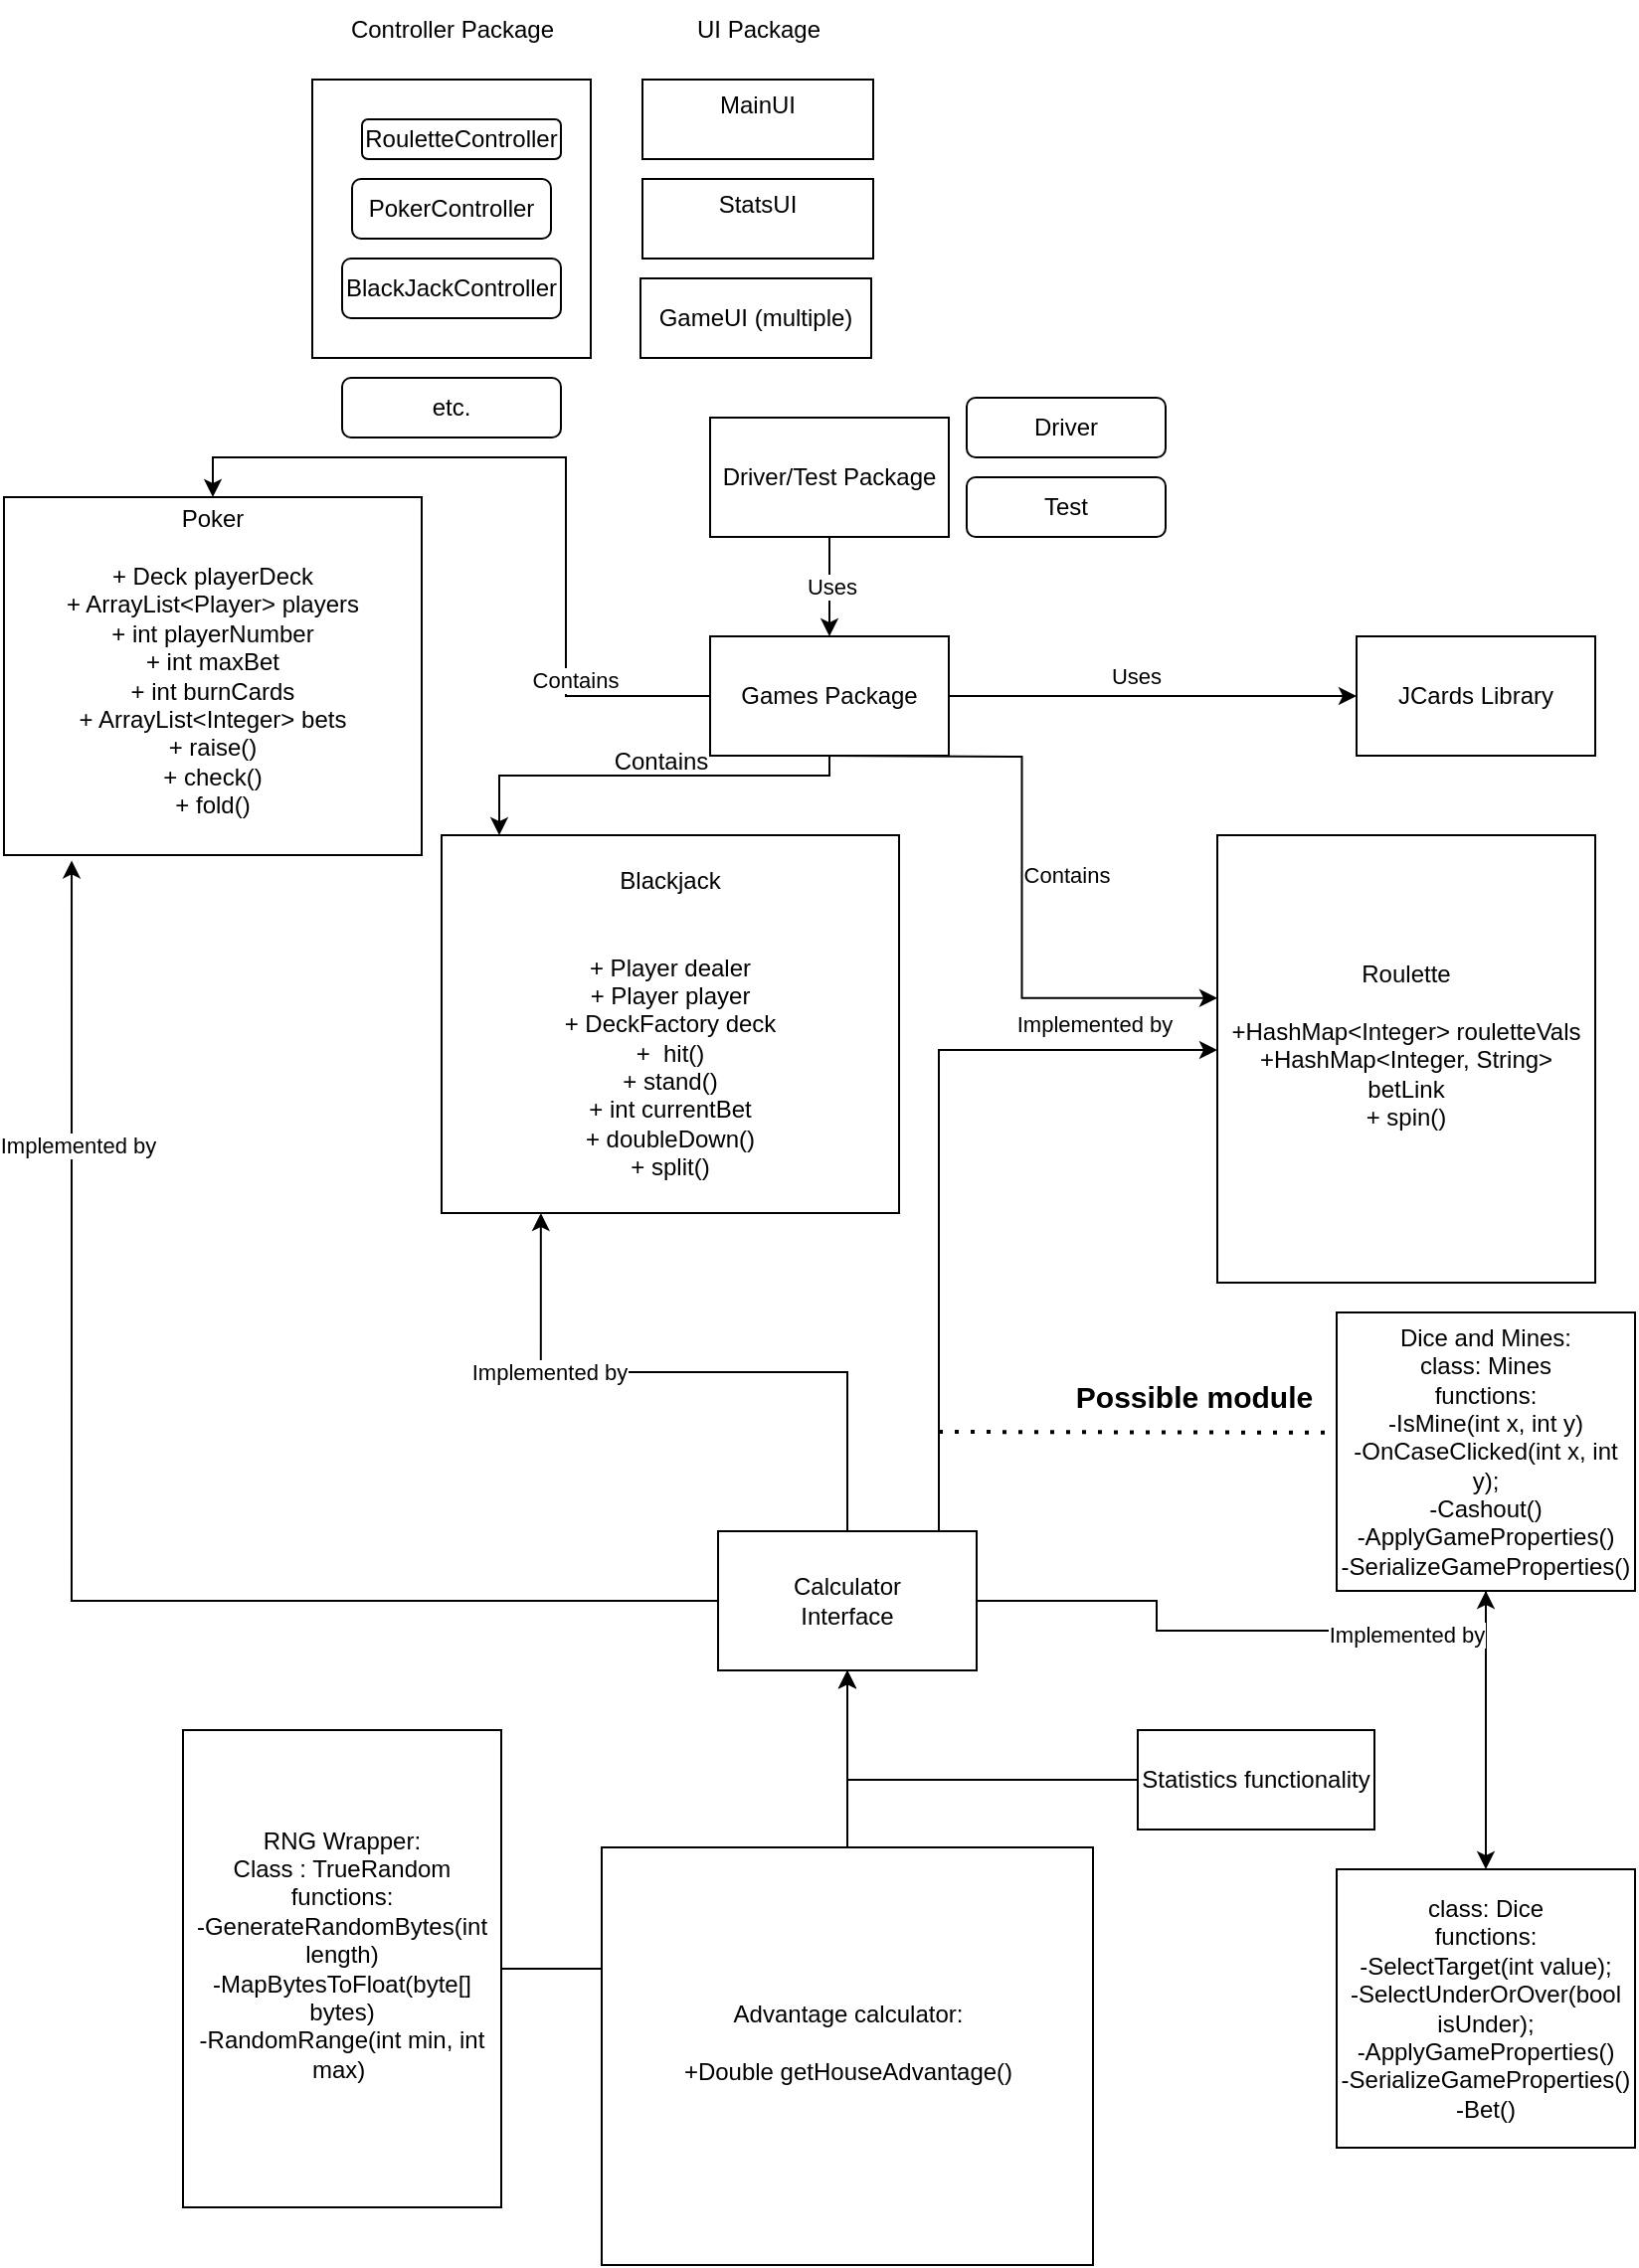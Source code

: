 <mxfile version="26.0.14">
  <diagram id="C5RBs43oDa-KdzZeNtuy" name="Page-1">
    <mxGraphModel dx="2501" dy="738" grid="1" gridSize="10" guides="1" tooltips="1" connect="1" arrows="1" fold="1" page="1" pageScale="1" pageWidth="827" pageHeight="1169" math="0" shadow="0">
      <root>
        <mxCell id="WIyWlLk6GJQsqaUBKTNV-0" />
        <mxCell id="WIyWlLk6GJQsqaUBKTNV-1" parent="WIyWlLk6GJQsqaUBKTNV-0" />
        <mxCell id="tToA4wUiExiqptiXw_F4-0" value="&lt;div&gt;Poker&lt;/div&gt;&lt;div&gt;&lt;br&gt;&lt;/div&gt;&lt;div&gt;+ Deck playerDeck&lt;/div&gt;&lt;div&gt;+ ArrayList&amp;lt;Player&amp;gt; players&lt;/div&gt;&lt;div&gt;+ int playerNumber&lt;/div&gt;&lt;div&gt;+ int maxBet&lt;/div&gt;&lt;div&gt;+ int burnCards&lt;/div&gt;&lt;div&gt;+ ArrayList&amp;lt;Integer&amp;gt; bets&lt;br&gt;&lt;/div&gt;&lt;div&gt;+ raise()&lt;/div&gt;&lt;div&gt;+ check()&lt;/div&gt;&lt;div&gt;+ fold()&lt;/div&gt;&lt;div&gt;&lt;br&gt;&lt;/div&gt;" style="rounded=0;whiteSpace=wrap;html=1;" parent="WIyWlLk6GJQsqaUBKTNV-1" vertex="1">
          <mxGeometry x="-10" y="280" width="210" height="180" as="geometry" />
        </mxCell>
        <mxCell id="tToA4wUiExiqptiXw_F4-1" value="&lt;div&gt;Blackjack&lt;/div&gt;&lt;div&gt;&lt;br&gt;&lt;/div&gt;&lt;div&gt;&lt;br&gt;&lt;/div&gt;&lt;div&gt;+ Player dealer&lt;/div&gt;&lt;div&gt;+ Player player&lt;/div&gt;&lt;div&gt;+ DeckFactory deck&lt;/div&gt;&lt;div&gt;+&amp;nbsp; hit()&lt;/div&gt;&lt;div&gt;+ stand()&lt;/div&gt;&lt;div&gt;+ int currentBet&lt;/div&gt;&lt;div&gt;+ doubleDown()&lt;/div&gt;&lt;div&gt;+ split()&lt;br&gt;&lt;/div&gt;" style="rounded=0;whiteSpace=wrap;html=1;" parent="WIyWlLk6GJQsqaUBKTNV-1" vertex="1">
          <mxGeometry x="210" y="450" width="230" height="190" as="geometry" />
        </mxCell>
        <mxCell id="tToA4wUiExiqptiXw_F4-2" value="&lt;div&gt;Roulette&lt;/div&gt;&lt;div&gt;&lt;br&gt;&lt;/div&gt;&lt;div&gt;+HashMap&amp;lt;Integer&amp;gt; rouletteVals&lt;/div&gt;&lt;div&gt;+HashMap&amp;lt;Integer, String&amp;gt; betLink&lt;/div&gt;&lt;div&gt;+ spin()&lt;/div&gt;&lt;div&gt;&lt;br&gt;&lt;/div&gt;" style="rounded=0;whiteSpace=wrap;html=1;" parent="WIyWlLk6GJQsqaUBKTNV-1" vertex="1">
          <mxGeometry x="600" y="450" width="190" height="225" as="geometry" />
        </mxCell>
        <mxCell id="tToA4wUiExiqptiXw_F4-3" value="&lt;div&gt;MainUI&lt;/div&gt;&lt;div&gt;&lt;br&gt;&lt;/div&gt;" style="rounded=0;whiteSpace=wrap;html=1;" parent="WIyWlLk6GJQsqaUBKTNV-1" vertex="1">
          <mxGeometry x="311" y="70" width="116" height="40" as="geometry" />
        </mxCell>
        <mxCell id="tToA4wUiExiqptiXw_F4-4" value="" style="endArrow=none;dashed=1;html=1;dashPattern=1 3;strokeWidth=2;rounded=0;" parent="WIyWlLk6GJQsqaUBKTNV-1" edge="1">
          <mxGeometry width="50" height="50" relative="1" as="geometry">
            <mxPoint x="460" y="750" as="sourcePoint" />
            <mxPoint x="694.5" y="750.5" as="targetPoint" />
          </mxGeometry>
        </mxCell>
        <mxCell id="V54zFg8hvjgudQwe-slX-5" style="edgeStyle=orthogonalEdgeStyle;rounded=0;orthogonalLoop=1;jettySize=auto;html=1;entryX=0.5;entryY=0;entryDx=0;entryDy=0;" parent="WIyWlLk6GJQsqaUBKTNV-1" source="tToA4wUiExiqptiXw_F4-5" target="V54zFg8hvjgudQwe-slX-3" edge="1">
          <mxGeometry relative="1" as="geometry" />
        </mxCell>
        <mxCell id="tToA4wUiExiqptiXw_F4-5" value="&lt;div&gt;Dice and Mines:&lt;/div&gt;&lt;div&gt;&lt;div&gt;class: Mines&lt;/div&gt;&lt;div&gt;functions:&lt;/div&gt;&lt;div&gt;-IsMine(int x, int y)&lt;/div&gt;&lt;div&gt;-OnCaseClicked(int x, int y);&lt;/div&gt;&lt;div&gt;-Cashout()&lt;/div&gt;&lt;div&gt;-ApplyGameProperties()&lt;/div&gt;&lt;div&gt;-SerializeGameProperties()&lt;/div&gt;&lt;/div&gt;" style="rounded=0;whiteSpace=wrap;html=1;" parent="WIyWlLk6GJQsqaUBKTNV-1" vertex="1">
          <mxGeometry x="660" y="690" width="150" height="140" as="geometry" />
        </mxCell>
        <mxCell id="tToA4wUiExiqptiXw_F4-6" value="&lt;font style=&quot;font-size: 15px;&quot;&gt;Possible module&lt;/font&gt;" style="text;strokeColor=none;fillColor=none;html=1;fontSize=24;fontStyle=1;verticalAlign=middle;align=center;" parent="WIyWlLk6GJQsqaUBKTNV-1" vertex="1">
          <mxGeometry x="537.5" y="710" width="100" height="40" as="geometry" />
        </mxCell>
        <mxCell id="tToA4wUiExiqptiXw_F4-28" style="edgeStyle=orthogonalEdgeStyle;rounded=0;orthogonalLoop=1;jettySize=auto;html=1;entryX=0.5;entryY=1;entryDx=0;entryDy=0;" parent="WIyWlLk6GJQsqaUBKTNV-1" source="tToA4wUiExiqptiXw_F4-10" target="tToA4wUiExiqptiXw_F4-11" edge="1">
          <mxGeometry relative="1" as="geometry" />
        </mxCell>
        <mxCell id="tToA4wUiExiqptiXw_F4-10" value="RNG Wrapper:&lt;div&gt;&lt;div&gt;Class : TrueRandom&lt;/div&gt;&lt;div&gt;functions:&lt;/div&gt;&lt;div&gt;-GenerateRandomBytes(int length)&lt;/div&gt;&lt;div&gt;-MapBytesToFloat(byte[] bytes)&lt;/div&gt;&lt;div&gt;-RandomRange(int min, int max)&amp;nbsp;&lt;/div&gt;&lt;/div&gt;&lt;div&gt;&lt;br&gt;&lt;/div&gt;" style="rounded=0;whiteSpace=wrap;html=1;" parent="WIyWlLk6GJQsqaUBKTNV-1" vertex="1">
          <mxGeometry x="80" y="900" width="160" height="240" as="geometry" />
        </mxCell>
        <mxCell id="tToA4wUiExiqptiXw_F4-13" style="edgeStyle=orthogonalEdgeStyle;rounded=0;orthogonalLoop=1;jettySize=auto;html=1;exitX=0;exitY=0.5;exitDx=0;exitDy=0;entryX=0.162;entryY=1.015;entryDx=0;entryDy=0;entryPerimeter=0;" parent="WIyWlLk6GJQsqaUBKTNV-1" source="tToA4wUiExiqptiXw_F4-11" target="tToA4wUiExiqptiXw_F4-0" edge="1">
          <mxGeometry relative="1" as="geometry">
            <mxPoint x="29" y="670" as="targetPoint" />
          </mxGeometry>
        </mxCell>
        <mxCell id="tToA4wUiExiqptiXw_F4-19" value="Implemented by" style="edgeLabel;html=1;align=center;verticalAlign=middle;resizable=0;points=[];" parent="tToA4wUiExiqptiXw_F4-13" vertex="1" connectable="0">
          <mxGeometry x="0.591" y="-3" relative="1" as="geometry">
            <mxPoint as="offset" />
          </mxGeometry>
        </mxCell>
        <mxCell id="tToA4wUiExiqptiXw_F4-15" style="edgeStyle=orthogonalEdgeStyle;rounded=0;orthogonalLoop=1;jettySize=auto;html=1;" parent="WIyWlLk6GJQsqaUBKTNV-1" source="tToA4wUiExiqptiXw_F4-11" target="tToA4wUiExiqptiXw_F4-2" edge="1">
          <mxGeometry relative="1" as="geometry">
            <Array as="points">
              <mxPoint x="460" y="558" />
            </Array>
          </mxGeometry>
        </mxCell>
        <mxCell id="tToA4wUiExiqptiXw_F4-17" value="Implemented by" style="edgeLabel;html=1;align=center;verticalAlign=middle;resizable=0;points=[];" parent="tToA4wUiExiqptiXw_F4-15" vertex="1" connectable="0">
          <mxGeometry x="0.186" relative="1" as="geometry">
            <mxPoint x="78" y="-29" as="offset" />
          </mxGeometry>
        </mxCell>
        <mxCell id="tToA4wUiExiqptiXw_F4-16" style="edgeStyle=orthogonalEdgeStyle;rounded=0;orthogonalLoop=1;jettySize=auto;html=1;entryX=0.5;entryY=1;entryDx=0;entryDy=0;" parent="WIyWlLk6GJQsqaUBKTNV-1" source="tToA4wUiExiqptiXw_F4-11" target="tToA4wUiExiqptiXw_F4-5" edge="1">
          <mxGeometry relative="1" as="geometry" />
        </mxCell>
        <mxCell id="tToA4wUiExiqptiXw_F4-20" value="Implemented by" style="edgeLabel;html=1;align=center;verticalAlign=middle;resizable=0;points=[];" parent="tToA4wUiExiqptiXw_F4-16" vertex="1" connectable="0">
          <mxGeometry x="0.589" y="-2" relative="1" as="geometry">
            <mxPoint as="offset" />
          </mxGeometry>
        </mxCell>
        <mxCell id="jq3g5ppvfEtibvaRHfFG-3" style="edgeStyle=orthogonalEdgeStyle;rounded=0;orthogonalLoop=1;jettySize=auto;html=1;entryX=0.217;entryY=1;entryDx=0;entryDy=0;entryPerimeter=0;" parent="WIyWlLk6GJQsqaUBKTNV-1" source="tToA4wUiExiqptiXw_F4-11" target="tToA4wUiExiqptiXw_F4-1" edge="1">
          <mxGeometry relative="1" as="geometry">
            <mxPoint x="260" y="660" as="targetPoint" />
          </mxGeometry>
        </mxCell>
        <mxCell id="jq3g5ppvfEtibvaRHfFG-4" value="Implemented by" style="edgeLabel;html=1;align=center;verticalAlign=middle;resizable=0;points=[];" parent="jq3g5ppvfEtibvaRHfFG-3" vertex="1" connectable="0">
          <mxGeometry x="0.492" y="-4" relative="1" as="geometry">
            <mxPoint as="offset" />
          </mxGeometry>
        </mxCell>
        <mxCell id="tToA4wUiExiqptiXw_F4-11" value="&lt;div&gt;Calculator&lt;/div&gt;Interface" style="rounded=0;whiteSpace=wrap;html=1;" parent="WIyWlLk6GJQsqaUBKTNV-1" vertex="1">
          <mxGeometry x="349" y="800" width="130" height="70" as="geometry" />
        </mxCell>
        <mxCell id="tToA4wUiExiqptiXw_F4-29" style="edgeStyle=orthogonalEdgeStyle;rounded=0;orthogonalLoop=1;jettySize=auto;html=1;" parent="WIyWlLk6GJQsqaUBKTNV-1" source="tToA4wUiExiqptiXw_F4-22" target="tToA4wUiExiqptiXw_F4-11" edge="1">
          <mxGeometry relative="1" as="geometry">
            <Array as="points">
              <mxPoint x="414" y="840" />
              <mxPoint x="414" y="840" />
            </Array>
          </mxGeometry>
        </mxCell>
        <mxCell id="tToA4wUiExiqptiXw_F4-22" value="Advantage calculator:&lt;br&gt;&lt;div&gt;&lt;br&gt;&lt;/div&gt;&lt;div&gt;+Double getHouseAdvantage()&lt;/div&gt;&lt;div&gt;&lt;br&gt;&lt;/div&gt;" style="rounded=0;whiteSpace=wrap;html=1;" parent="WIyWlLk6GJQsqaUBKTNV-1" vertex="1">
          <mxGeometry x="290.5" y="959" width="247" height="210" as="geometry" />
        </mxCell>
        <mxCell id="jq3g5ppvfEtibvaRHfFG-1" style="edgeStyle=orthogonalEdgeStyle;rounded=0;orthogonalLoop=1;jettySize=auto;html=1;entryX=0.5;entryY=1;entryDx=0;entryDy=0;" parent="WIyWlLk6GJQsqaUBKTNV-1" source="tToA4wUiExiqptiXw_F4-23" target="tToA4wUiExiqptiXw_F4-11" edge="1">
          <mxGeometry relative="1" as="geometry" />
        </mxCell>
        <mxCell id="tToA4wUiExiqptiXw_F4-23" value="Statistics functionality" style="rounded=0;whiteSpace=wrap;html=1;" parent="WIyWlLk6GJQsqaUBKTNV-1" vertex="1">
          <mxGeometry x="560" y="900" width="119" height="50" as="geometry" />
        </mxCell>
        <mxCell id="tToA4wUiExiqptiXw_F4-41" value="" style="whiteSpace=wrap;html=1;aspect=fixed;" parent="WIyWlLk6GJQsqaUBKTNV-1" vertex="1">
          <mxGeometry x="145" y="70" width="140" height="140" as="geometry" />
        </mxCell>
        <mxCell id="tToA4wUiExiqptiXw_F4-32" value="PokerController" style="rounded=1;whiteSpace=wrap;html=1;" parent="WIyWlLk6GJQsqaUBKTNV-1" vertex="1">
          <mxGeometry x="165" y="120" width="100" height="30" as="geometry" />
        </mxCell>
        <mxCell id="tToA4wUiExiqptiXw_F4-33" value="BlackJackController" style="rounded=1;whiteSpace=wrap;html=1;" parent="WIyWlLk6GJQsqaUBKTNV-1" vertex="1">
          <mxGeometry x="160" y="160" width="110" height="30" as="geometry" />
        </mxCell>
        <mxCell id="tToA4wUiExiqptiXw_F4-34" value="RouletteController" style="rounded=1;whiteSpace=wrap;html=1;" parent="WIyWlLk6GJQsqaUBKTNV-1" vertex="1">
          <mxGeometry x="170" y="90" width="100" height="20" as="geometry" />
        </mxCell>
        <mxCell id="tToA4wUiExiqptiXw_F4-42" value="Controller Package" style="text;html=1;align=center;verticalAlign=middle;resizable=0;points=[];autosize=1;strokeColor=none;fillColor=none;" parent="WIyWlLk6GJQsqaUBKTNV-1" vertex="1">
          <mxGeometry x="150" y="30" width="130" height="30" as="geometry" />
        </mxCell>
        <mxCell id="tToA4wUiExiqptiXw_F4-43" value="UI Package" style="text;html=1;align=center;verticalAlign=middle;resizable=0;points=[];autosize=1;strokeColor=none;fillColor=none;" parent="WIyWlLk6GJQsqaUBKTNV-1" vertex="1">
          <mxGeometry x="324" y="30" width="90" height="30" as="geometry" />
        </mxCell>
        <mxCell id="tToA4wUiExiqptiXw_F4-44" value="&lt;div&gt;StatsUI&lt;/div&gt;&lt;div&gt;&lt;br&gt;&lt;/div&gt;" style="rounded=0;whiteSpace=wrap;html=1;" parent="WIyWlLk6GJQsqaUBKTNV-1" vertex="1">
          <mxGeometry x="311" y="120" width="116" height="40" as="geometry" />
        </mxCell>
        <mxCell id="tToA4wUiExiqptiXw_F4-50" style="edgeStyle=orthogonalEdgeStyle;rounded=0;orthogonalLoop=1;jettySize=auto;html=1;" parent="WIyWlLk6GJQsqaUBKTNV-1" source="tToA4wUiExiqptiXw_F4-45" target="tToA4wUiExiqptiXw_F4-48" edge="1">
          <mxGeometry relative="1" as="geometry" />
        </mxCell>
        <mxCell id="tToA4wUiExiqptiXw_F4-51" value="Uses" style="edgeLabel;html=1;align=center;verticalAlign=middle;resizable=0;points=[];" parent="tToA4wUiExiqptiXw_F4-50" vertex="1" connectable="0">
          <mxGeometry y="1" relative="1" as="geometry">
            <mxPoint as="offset" />
          </mxGeometry>
        </mxCell>
        <mxCell id="tToA4wUiExiqptiXw_F4-45" value="Driver/Test Package" style="rounded=0;whiteSpace=wrap;html=1;" parent="WIyWlLk6GJQsqaUBKTNV-1" vertex="1">
          <mxGeometry x="345" y="240" width="120" height="60" as="geometry" />
        </mxCell>
        <mxCell id="tToA4wUiExiqptiXw_F4-46" value="Driver" style="rounded=1;whiteSpace=wrap;html=1;" parent="WIyWlLk6GJQsqaUBKTNV-1" vertex="1">
          <mxGeometry x="474" y="230" width="100" height="30" as="geometry" />
        </mxCell>
        <mxCell id="tToA4wUiExiqptiXw_F4-47" value="Test" style="rounded=1;whiteSpace=wrap;html=1;" parent="WIyWlLk6GJQsqaUBKTNV-1" vertex="1">
          <mxGeometry x="474" y="270" width="100" height="30" as="geometry" />
        </mxCell>
        <mxCell id="tToA4wUiExiqptiXw_F4-52" style="edgeStyle=orthogonalEdgeStyle;rounded=0;orthogonalLoop=1;jettySize=auto;html=1;entryX=0.5;entryY=0;entryDx=0;entryDy=0;" parent="WIyWlLk6GJQsqaUBKTNV-1" source="tToA4wUiExiqptiXw_F4-48" target="tToA4wUiExiqptiXw_F4-0" edge="1">
          <mxGeometry relative="1" as="geometry" />
        </mxCell>
        <mxCell id="tToA4wUiExiqptiXw_F4-56" value="Contains" style="edgeLabel;html=1;align=center;verticalAlign=middle;resizable=0;points=[];" parent="tToA4wUiExiqptiXw_F4-52" vertex="1" connectable="0">
          <mxGeometry x="-0.588" y="-4" relative="1" as="geometry">
            <mxPoint as="offset" />
          </mxGeometry>
        </mxCell>
        <mxCell id="tToA4wUiExiqptiXw_F4-54" style="edgeStyle=orthogonalEdgeStyle;rounded=0;orthogonalLoop=1;jettySize=auto;html=1;" parent="WIyWlLk6GJQsqaUBKTNV-1" source="tToA4wUiExiqptiXw_F4-48" target="tToA4wUiExiqptiXw_F4-1" edge="1">
          <mxGeometry relative="1" as="geometry">
            <Array as="points">
              <mxPoint x="405" y="420" />
              <mxPoint x="239" y="420" />
            </Array>
          </mxGeometry>
        </mxCell>
        <mxCell id="tToA4wUiExiqptiXw_F4-59" style="edgeStyle=orthogonalEdgeStyle;rounded=0;orthogonalLoop=1;jettySize=auto;html=1;" parent="WIyWlLk6GJQsqaUBKTNV-1" source="tToA4wUiExiqptiXw_F4-48" target="tToA4wUiExiqptiXw_F4-58" edge="1">
          <mxGeometry relative="1" as="geometry" />
        </mxCell>
        <mxCell id="tToA4wUiExiqptiXw_F4-60" value="Uses" style="edgeLabel;html=1;align=center;verticalAlign=middle;resizable=0;points=[];" parent="tToA4wUiExiqptiXw_F4-59" vertex="1" connectable="0">
          <mxGeometry x="-0.19" y="-4" relative="1" as="geometry">
            <mxPoint x="11" y="-14" as="offset" />
          </mxGeometry>
        </mxCell>
        <mxCell id="tToA4wUiExiqptiXw_F4-48" value="Games Package" style="rounded=0;whiteSpace=wrap;html=1;" parent="WIyWlLk6GJQsqaUBKTNV-1" vertex="1">
          <mxGeometry x="345" y="350" width="120" height="60" as="geometry" />
        </mxCell>
        <mxCell id="tToA4wUiExiqptiXw_F4-58" value="JCards Library" style="rounded=0;whiteSpace=wrap;html=1;" parent="WIyWlLk6GJQsqaUBKTNV-1" vertex="1">
          <mxGeometry x="670" y="350" width="120" height="60" as="geometry" />
        </mxCell>
        <mxCell id="jq3g5ppvfEtibvaRHfFG-5" style="edgeStyle=orthogonalEdgeStyle;rounded=0;orthogonalLoop=1;jettySize=auto;html=1;entryX=0;entryY=0.364;entryDx=0;entryDy=0;entryPerimeter=0;" parent="WIyWlLk6GJQsqaUBKTNV-1" target="tToA4wUiExiqptiXw_F4-2" edge="1">
          <mxGeometry relative="1" as="geometry">
            <mxPoint x="402.5" y="410" as="sourcePoint" />
            <mxPoint x="537.5" y="549.925" as="targetPoint" />
          </mxGeometry>
        </mxCell>
        <mxCell id="jq3g5ppvfEtibvaRHfFG-6" value="Contains" style="edgeLabel;html=1;align=center;verticalAlign=middle;resizable=0;points=[];" parent="jq3g5ppvfEtibvaRHfFG-5" vertex="1" connectable="0">
          <mxGeometry x="-0.007" y="1" relative="1" as="geometry">
            <mxPoint x="21" as="offset" />
          </mxGeometry>
        </mxCell>
        <mxCell id="jq3g5ppvfEtibvaRHfFG-7" value="Contains" style="text;html=1;align=center;verticalAlign=middle;resizable=0;points=[];autosize=1;strokeColor=none;fillColor=none;" parent="WIyWlLk6GJQsqaUBKTNV-1" vertex="1">
          <mxGeometry x="285" y="398" width="70" height="30" as="geometry" />
        </mxCell>
        <mxCell id="V54zFg8hvjgudQwe-slX-2" value="&lt;div&gt;GameUI (multiple)&lt;/div&gt;" style="rounded=0;whiteSpace=wrap;html=1;" parent="WIyWlLk6GJQsqaUBKTNV-1" vertex="1">
          <mxGeometry x="310" y="170" width="116" height="40" as="geometry" />
        </mxCell>
        <mxCell id="V54zFg8hvjgudQwe-slX-3" value="&lt;div&gt;class: Dice&lt;/div&gt;&lt;div&gt;functions:&lt;/div&gt;&lt;div&gt;-SelectTarget(int value);&lt;/div&gt;&lt;div&gt;-SelectUnderOrOver(bool isUnder);&lt;/div&gt;&lt;div&gt;-ApplyGameProperties()&lt;/div&gt;&lt;div&gt;-SerializeGameProperties()&lt;/div&gt;&lt;div&gt;-Bet()&lt;/div&gt;" style="rounded=0;whiteSpace=wrap;html=1;" parent="WIyWlLk6GJQsqaUBKTNV-1" vertex="1">
          <mxGeometry x="660" y="970" width="150" height="140" as="geometry" />
        </mxCell>
        <mxCell id="V54zFg8hvjgudQwe-slX-6" value="etc." style="rounded=1;whiteSpace=wrap;html=1;" parent="WIyWlLk6GJQsqaUBKTNV-1" vertex="1">
          <mxGeometry x="160" y="220" width="110" height="30" as="geometry" />
        </mxCell>
      </root>
    </mxGraphModel>
  </diagram>
</mxfile>
